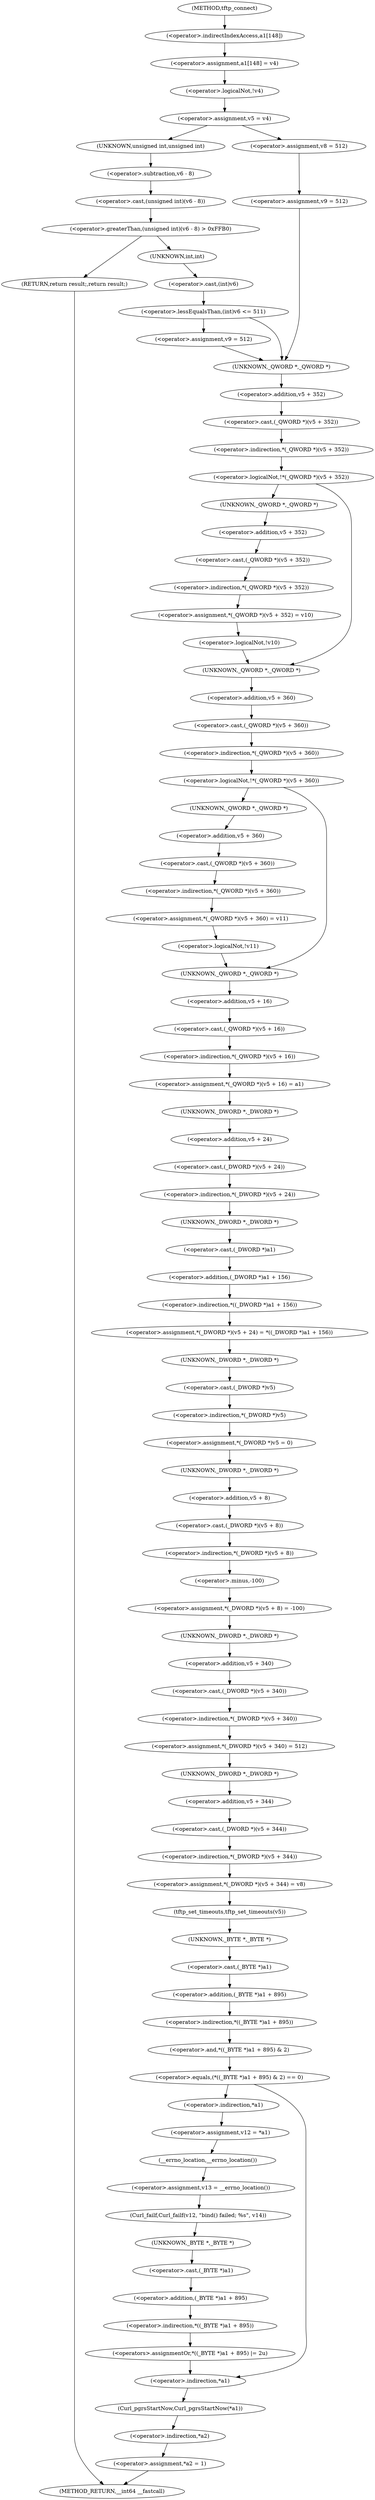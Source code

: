 digraph tftp_connect {  
"1000129" [label = "(<operator>.assignment,a1[148] = v4)" ]
"1000130" [label = "(<operator>.indirectIndexAccess,a1[148])" ]
"1000135" [label = "(<operator>.logicalNot,!v4)" ]
"1000138" [label = "(<operator>.assignment,v5 = v4)" ]
"1000146" [label = "(<operator>.greaterThan,(unsigned int)(v6 - 8) > 0xFFB0)" ]
"1000147" [label = "(<operator>.cast,(unsigned int)(v6 - 8))" ]
"1000148" [label = "(UNKNOWN,unsigned int,unsigned int)" ]
"1000149" [label = "(<operator>.subtraction,v6 - 8)" ]
"1000153" [label = "(RETURN,return result;,return result;)" ]
"1000156" [label = "(<operator>.lessEqualsThan,(int)v6 <= 511)" ]
"1000157" [label = "(<operator>.cast,(int)v6)" ]
"1000158" [label = "(UNKNOWN,int,int)" ]
"1000161" [label = "(<operator>.assignment,v9 = 512)" ]
"1000167" [label = "(<operator>.assignment,v8 = 512)" ]
"1000170" [label = "(<operator>.assignment,v9 = 512)" ]
"1000174" [label = "(<operator>.logicalNot,!*(_QWORD *)(v5 + 352))" ]
"1000175" [label = "(<operator>.indirection,*(_QWORD *)(v5 + 352))" ]
"1000176" [label = "(<operator>.cast,(_QWORD *)(v5 + 352))" ]
"1000177" [label = "(UNKNOWN,_QWORD *,_QWORD *)" ]
"1000178" [label = "(<operator>.addition,v5 + 352)" ]
"1000182" [label = "(<operator>.assignment,*(_QWORD *)(v5 + 352) = v10)" ]
"1000183" [label = "(<operator>.indirection,*(_QWORD *)(v5 + 352))" ]
"1000184" [label = "(<operator>.cast,(_QWORD *)(v5 + 352))" ]
"1000185" [label = "(UNKNOWN,_QWORD *,_QWORD *)" ]
"1000186" [label = "(<operator>.addition,v5 + 352)" ]
"1000191" [label = "(<operator>.logicalNot,!v10)" ]
"1000195" [label = "(<operator>.logicalNot,!*(_QWORD *)(v5 + 360))" ]
"1000196" [label = "(<operator>.indirection,*(_QWORD *)(v5 + 360))" ]
"1000197" [label = "(<operator>.cast,(_QWORD *)(v5 + 360))" ]
"1000198" [label = "(UNKNOWN,_QWORD *,_QWORD *)" ]
"1000199" [label = "(<operator>.addition,v5 + 360)" ]
"1000203" [label = "(<operator>.assignment,*(_QWORD *)(v5 + 360) = v11)" ]
"1000204" [label = "(<operator>.indirection,*(_QWORD *)(v5 + 360))" ]
"1000205" [label = "(<operator>.cast,(_QWORD *)(v5 + 360))" ]
"1000206" [label = "(UNKNOWN,_QWORD *,_QWORD *)" ]
"1000207" [label = "(<operator>.addition,v5 + 360)" ]
"1000212" [label = "(<operator>.logicalNot,!v11)" ]
"1000215" [label = "(<operator>.assignment,*(_QWORD *)(v5 + 16) = a1)" ]
"1000216" [label = "(<operator>.indirection,*(_QWORD *)(v5 + 16))" ]
"1000217" [label = "(<operator>.cast,(_QWORD *)(v5 + 16))" ]
"1000218" [label = "(UNKNOWN,_QWORD *,_QWORD *)" ]
"1000219" [label = "(<operator>.addition,v5 + 16)" ]
"1000223" [label = "(<operator>.assignment,*(_DWORD *)(v5 + 24) = *((_DWORD *)a1 + 156))" ]
"1000224" [label = "(<operator>.indirection,*(_DWORD *)(v5 + 24))" ]
"1000225" [label = "(<operator>.cast,(_DWORD *)(v5 + 24))" ]
"1000226" [label = "(UNKNOWN,_DWORD *,_DWORD *)" ]
"1000227" [label = "(<operator>.addition,v5 + 24)" ]
"1000230" [label = "(<operator>.indirection,*((_DWORD *)a1 + 156))" ]
"1000231" [label = "(<operator>.addition,(_DWORD *)a1 + 156)" ]
"1000232" [label = "(<operator>.cast,(_DWORD *)a1)" ]
"1000233" [label = "(UNKNOWN,_DWORD *,_DWORD *)" ]
"1000236" [label = "(<operator>.assignment,*(_DWORD *)v5 = 0)" ]
"1000237" [label = "(<operator>.indirection,*(_DWORD *)v5)" ]
"1000238" [label = "(<operator>.cast,(_DWORD *)v5)" ]
"1000239" [label = "(UNKNOWN,_DWORD *,_DWORD *)" ]
"1000242" [label = "(<operator>.assignment,*(_DWORD *)(v5 + 8) = -100)" ]
"1000243" [label = "(<operator>.indirection,*(_DWORD *)(v5 + 8))" ]
"1000244" [label = "(<operator>.cast,(_DWORD *)(v5 + 8))" ]
"1000245" [label = "(UNKNOWN,_DWORD *,_DWORD *)" ]
"1000246" [label = "(<operator>.addition,v5 + 8)" ]
"1000249" [label = "(<operator>.minus,-100)" ]
"1000251" [label = "(<operator>.assignment,*(_DWORD *)(v5 + 340) = 512)" ]
"1000252" [label = "(<operator>.indirection,*(_DWORD *)(v5 + 340))" ]
"1000253" [label = "(<operator>.cast,(_DWORD *)(v5 + 340))" ]
"1000254" [label = "(UNKNOWN,_DWORD *,_DWORD *)" ]
"1000255" [label = "(<operator>.addition,v5 + 340)" ]
"1000259" [label = "(<operator>.assignment,*(_DWORD *)(v5 + 344) = v8)" ]
"1000260" [label = "(<operator>.indirection,*(_DWORD *)(v5 + 344))" ]
"1000261" [label = "(<operator>.cast,(_DWORD *)(v5 + 344))" ]
"1000262" [label = "(UNKNOWN,_DWORD *,_DWORD *)" ]
"1000263" [label = "(<operator>.addition,v5 + 344)" ]
"1000267" [label = "(tftp_set_timeouts,tftp_set_timeouts(v5))" ]
"1000270" [label = "(<operator>.equals,(*((_BYTE *)a1 + 895) & 2) == 0)" ]
"1000271" [label = "(<operator>.and,*((_BYTE *)a1 + 895) & 2)" ]
"1000272" [label = "(<operator>.indirection,*((_BYTE *)a1 + 895))" ]
"1000273" [label = "(<operator>.addition,(_BYTE *)a1 + 895)" ]
"1000274" [label = "(<operator>.cast,(_BYTE *)a1)" ]
"1000275" [label = "(UNKNOWN,_BYTE *,_BYTE *)" ]
"1000282" [label = "(<operator>.assignment,v12 = *a1)" ]
"1000284" [label = "(<operator>.indirection,*a1)" ]
"1000286" [label = "(<operator>.assignment,v13 = __errno_location())" ]
"1000288" [label = "(__errno_location,__errno_location())" ]
"1000289" [label = "(Curl_failf,Curl_failf(v12, \"bind() failed; %s\", v14))" ]
"1000294" [label = "(<operators>.assignmentOr,*((_BYTE *)a1 + 895) |= 2u)" ]
"1000295" [label = "(<operator>.indirection,*((_BYTE *)a1 + 895))" ]
"1000296" [label = "(<operator>.addition,(_BYTE *)a1 + 895)" ]
"1000297" [label = "(<operator>.cast,(_BYTE *)a1)" ]
"1000298" [label = "(UNKNOWN,_BYTE *,_BYTE *)" ]
"1000302" [label = "(Curl_pgrsStartNow,Curl_pgrsStartNow(*a1))" ]
"1000303" [label = "(<operator>.indirection,*a1)" ]
"1000305" [label = "(<operator>.assignment,*a2 = 1)" ]
"1000306" [label = "(<operator>.indirection,*a2)" ]
"1000113" [label = "(METHOD,tftp_connect)" ]
"1000310" [label = "(METHOD_RETURN,__int64 __fastcall)" ]
  "1000129" -> "1000135" 
  "1000130" -> "1000129" 
  "1000135" -> "1000138" 
  "1000138" -> "1000148" 
  "1000138" -> "1000167" 
  "1000146" -> "1000158" 
  "1000146" -> "1000153" 
  "1000147" -> "1000146" 
  "1000148" -> "1000149" 
  "1000149" -> "1000147" 
  "1000153" -> "1000310" 
  "1000156" -> "1000177" 
  "1000156" -> "1000161" 
  "1000157" -> "1000156" 
  "1000158" -> "1000157" 
  "1000161" -> "1000177" 
  "1000167" -> "1000170" 
  "1000170" -> "1000177" 
  "1000174" -> "1000185" 
  "1000174" -> "1000198" 
  "1000175" -> "1000174" 
  "1000176" -> "1000175" 
  "1000177" -> "1000178" 
  "1000178" -> "1000176" 
  "1000182" -> "1000191" 
  "1000183" -> "1000182" 
  "1000184" -> "1000183" 
  "1000185" -> "1000186" 
  "1000186" -> "1000184" 
  "1000191" -> "1000198" 
  "1000195" -> "1000206" 
  "1000195" -> "1000218" 
  "1000196" -> "1000195" 
  "1000197" -> "1000196" 
  "1000198" -> "1000199" 
  "1000199" -> "1000197" 
  "1000203" -> "1000212" 
  "1000204" -> "1000203" 
  "1000205" -> "1000204" 
  "1000206" -> "1000207" 
  "1000207" -> "1000205" 
  "1000212" -> "1000218" 
  "1000215" -> "1000226" 
  "1000216" -> "1000215" 
  "1000217" -> "1000216" 
  "1000218" -> "1000219" 
  "1000219" -> "1000217" 
  "1000223" -> "1000239" 
  "1000224" -> "1000233" 
  "1000225" -> "1000224" 
  "1000226" -> "1000227" 
  "1000227" -> "1000225" 
  "1000230" -> "1000223" 
  "1000231" -> "1000230" 
  "1000232" -> "1000231" 
  "1000233" -> "1000232" 
  "1000236" -> "1000245" 
  "1000237" -> "1000236" 
  "1000238" -> "1000237" 
  "1000239" -> "1000238" 
  "1000242" -> "1000254" 
  "1000243" -> "1000249" 
  "1000244" -> "1000243" 
  "1000245" -> "1000246" 
  "1000246" -> "1000244" 
  "1000249" -> "1000242" 
  "1000251" -> "1000262" 
  "1000252" -> "1000251" 
  "1000253" -> "1000252" 
  "1000254" -> "1000255" 
  "1000255" -> "1000253" 
  "1000259" -> "1000267" 
  "1000260" -> "1000259" 
  "1000261" -> "1000260" 
  "1000262" -> "1000263" 
  "1000263" -> "1000261" 
  "1000267" -> "1000275" 
  "1000270" -> "1000284" 
  "1000270" -> "1000303" 
  "1000271" -> "1000270" 
  "1000272" -> "1000271" 
  "1000273" -> "1000272" 
  "1000274" -> "1000273" 
  "1000275" -> "1000274" 
  "1000282" -> "1000288" 
  "1000284" -> "1000282" 
  "1000286" -> "1000289" 
  "1000288" -> "1000286" 
  "1000289" -> "1000298" 
  "1000294" -> "1000303" 
  "1000295" -> "1000294" 
  "1000296" -> "1000295" 
  "1000297" -> "1000296" 
  "1000298" -> "1000297" 
  "1000302" -> "1000306" 
  "1000303" -> "1000302" 
  "1000305" -> "1000310" 
  "1000306" -> "1000305" 
  "1000113" -> "1000130" 
}
